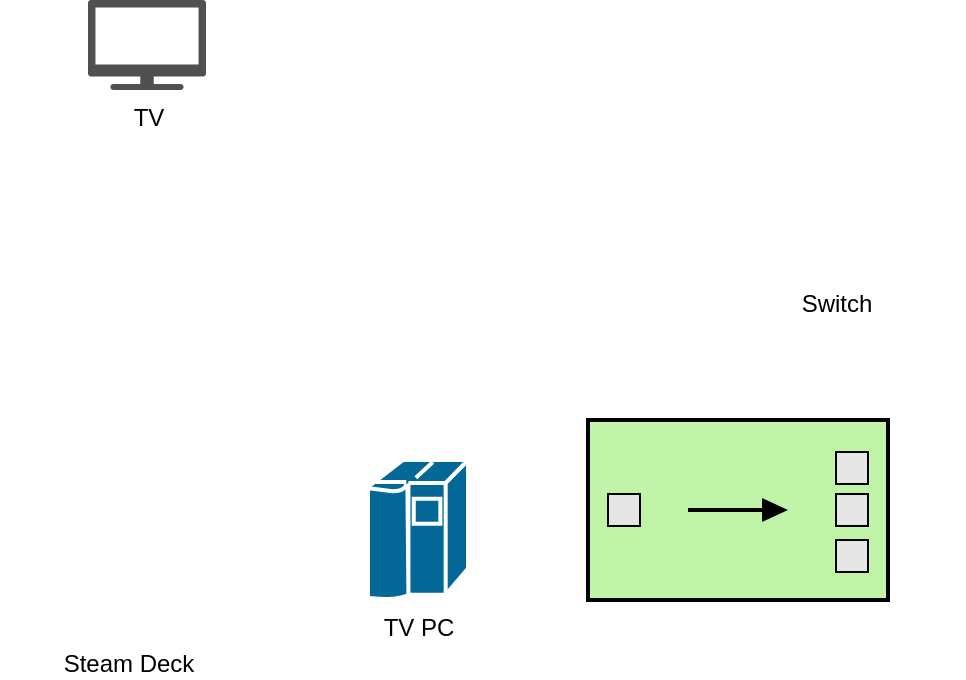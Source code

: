 <mxfile version="20.8.5" type="github">
  <diagram id="81Ew6ep_INIa3zHuVZqw" name="Page-1">
    <mxGraphModel dx="1434" dy="797" grid="1" gridSize="10" guides="1" tooltips="1" connect="1" arrows="1" fold="1" page="1" pageScale="1" pageWidth="827" pageHeight="1169" math="0" shadow="0">
      <root>
        <mxCell id="0" />
        <mxCell id="1" parent="0" />
        <mxCell id="TxX2gqwojOcQ7HW4MR1k-1" value="&lt;div&gt;TV&lt;/div&gt;" style="sketch=0;pointerEvents=1;shadow=0;dashed=0;html=1;strokeColor=none;fillColor=#505050;labelPosition=center;verticalLabelPosition=bottom;verticalAlign=top;outlineConnect=0;align=center;shape=mxgraph.office.devices.tv;" vertex="1" parent="1">
          <mxGeometry x="250" y="140" width="59" height="45" as="geometry" />
        </mxCell>
        <mxCell id="TxX2gqwojOcQ7HW4MR1k-2" value="Switch" style="shape=image;html=1;verticalAlign=top;verticalLabelPosition=bottom;labelBackgroundColor=#ffffff;imageAspect=0;aspect=fixed;image=https://cdn0.iconfinder.com/data/icons/super-batman/24/3151575_-_game_logo_nintendo_switch_video-128.png" vertex="1" parent="1">
          <mxGeometry x="560" y="150" width="128" height="128" as="geometry" />
        </mxCell>
        <mxCell id="TxX2gqwojOcQ7HW4MR1k-3" value="Steam Deck" style="shape=image;html=1;verticalAlign=top;verticalLabelPosition=bottom;labelBackgroundColor=#ffffff;imageAspect=0;aspect=fixed;image=https://cdn2.iconfinder.com/data/icons/font-awesome/1792/steam-square-128.png" vertex="1" parent="1">
          <mxGeometry x="206" y="330" width="128" height="128" as="geometry" />
        </mxCell>
        <mxCell id="TxX2gqwojOcQ7HW4MR1k-7" value="TV PC" style="shape=mxgraph.cisco.computers_and_peripherals.ibm_mainframe;html=1;pointerEvents=1;dashed=0;fillColor=#036897;strokeColor=#ffffff;strokeWidth=2;verticalLabelPosition=bottom;verticalAlign=top;align=center;outlineConnect=0;" vertex="1" parent="1">
          <mxGeometry x="390" y="370" width="50" height="70" as="geometry" />
        </mxCell>
        <mxCell id="TxX2gqwojOcQ7HW4MR1k-8" value="" style="strokeWidth=2;outlineConnect=0;dashed=0;align=center;fontSize=8;fillColor=#c0f5a9;verticalLabelPosition=bottom;verticalAlign=top;shape=mxgraph.eip.splitter;" vertex="1" parent="1">
          <mxGeometry x="500" y="350" width="150" height="90" as="geometry" />
        </mxCell>
      </root>
    </mxGraphModel>
  </diagram>
</mxfile>
